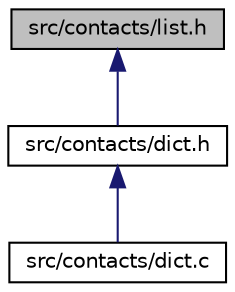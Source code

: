digraph "src/contacts/list.h"
{
  edge [fontname="Helvetica",fontsize="10",labelfontname="Helvetica",labelfontsize="10"];
  node [fontname="Helvetica",fontsize="10",shape=record];
  Node1 [label="src/contacts/list.h",height=0.2,width=0.4,color="black", fillcolor="grey75", style="filled", fontcolor="black"];
  Node1 -> Node2 [dir="back",color="midnightblue",fontsize="10",style="solid"];
  Node2 [label="src/contacts/dict.h",height=0.2,width=0.4,color="black", fillcolor="white", style="filled",URL="$dict_8h.html"];
  Node2 -> Node3 [dir="back",color="midnightblue",fontsize="10",style="solid"];
  Node3 [label="src/contacts/dict.c",height=0.2,width=0.4,color="black", fillcolor="white", style="filled",URL="$dict_8c.html"];
}
